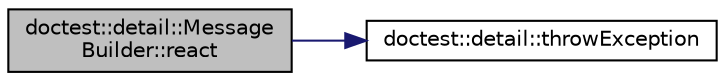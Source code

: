 digraph "doctest::detail::MessageBuilder::react"
{
 // LATEX_PDF_SIZE
  edge [fontname="Helvetica",fontsize="10",labelfontname="Helvetica",labelfontsize="10"];
  node [fontname="Helvetica",fontsize="10",shape=record];
  rankdir="LR";
  Node1 [label="doctest::detail::Message\lBuilder::react",height=0.2,width=0.4,color="black", fillcolor="grey75", style="filled", fontcolor="black",tooltip=" "];
  Node1 -> Node2 [color="midnightblue",fontsize="10",style="solid"];
  Node2 [label="doctest::detail::throwException",height=0.2,width=0.4,color="black", fillcolor="white", style="filled",URL="$namespacedoctest_1_1detail.html#a60ffd50b9ee7adfcafc078f333aac8b6",tooltip=" "];
}
